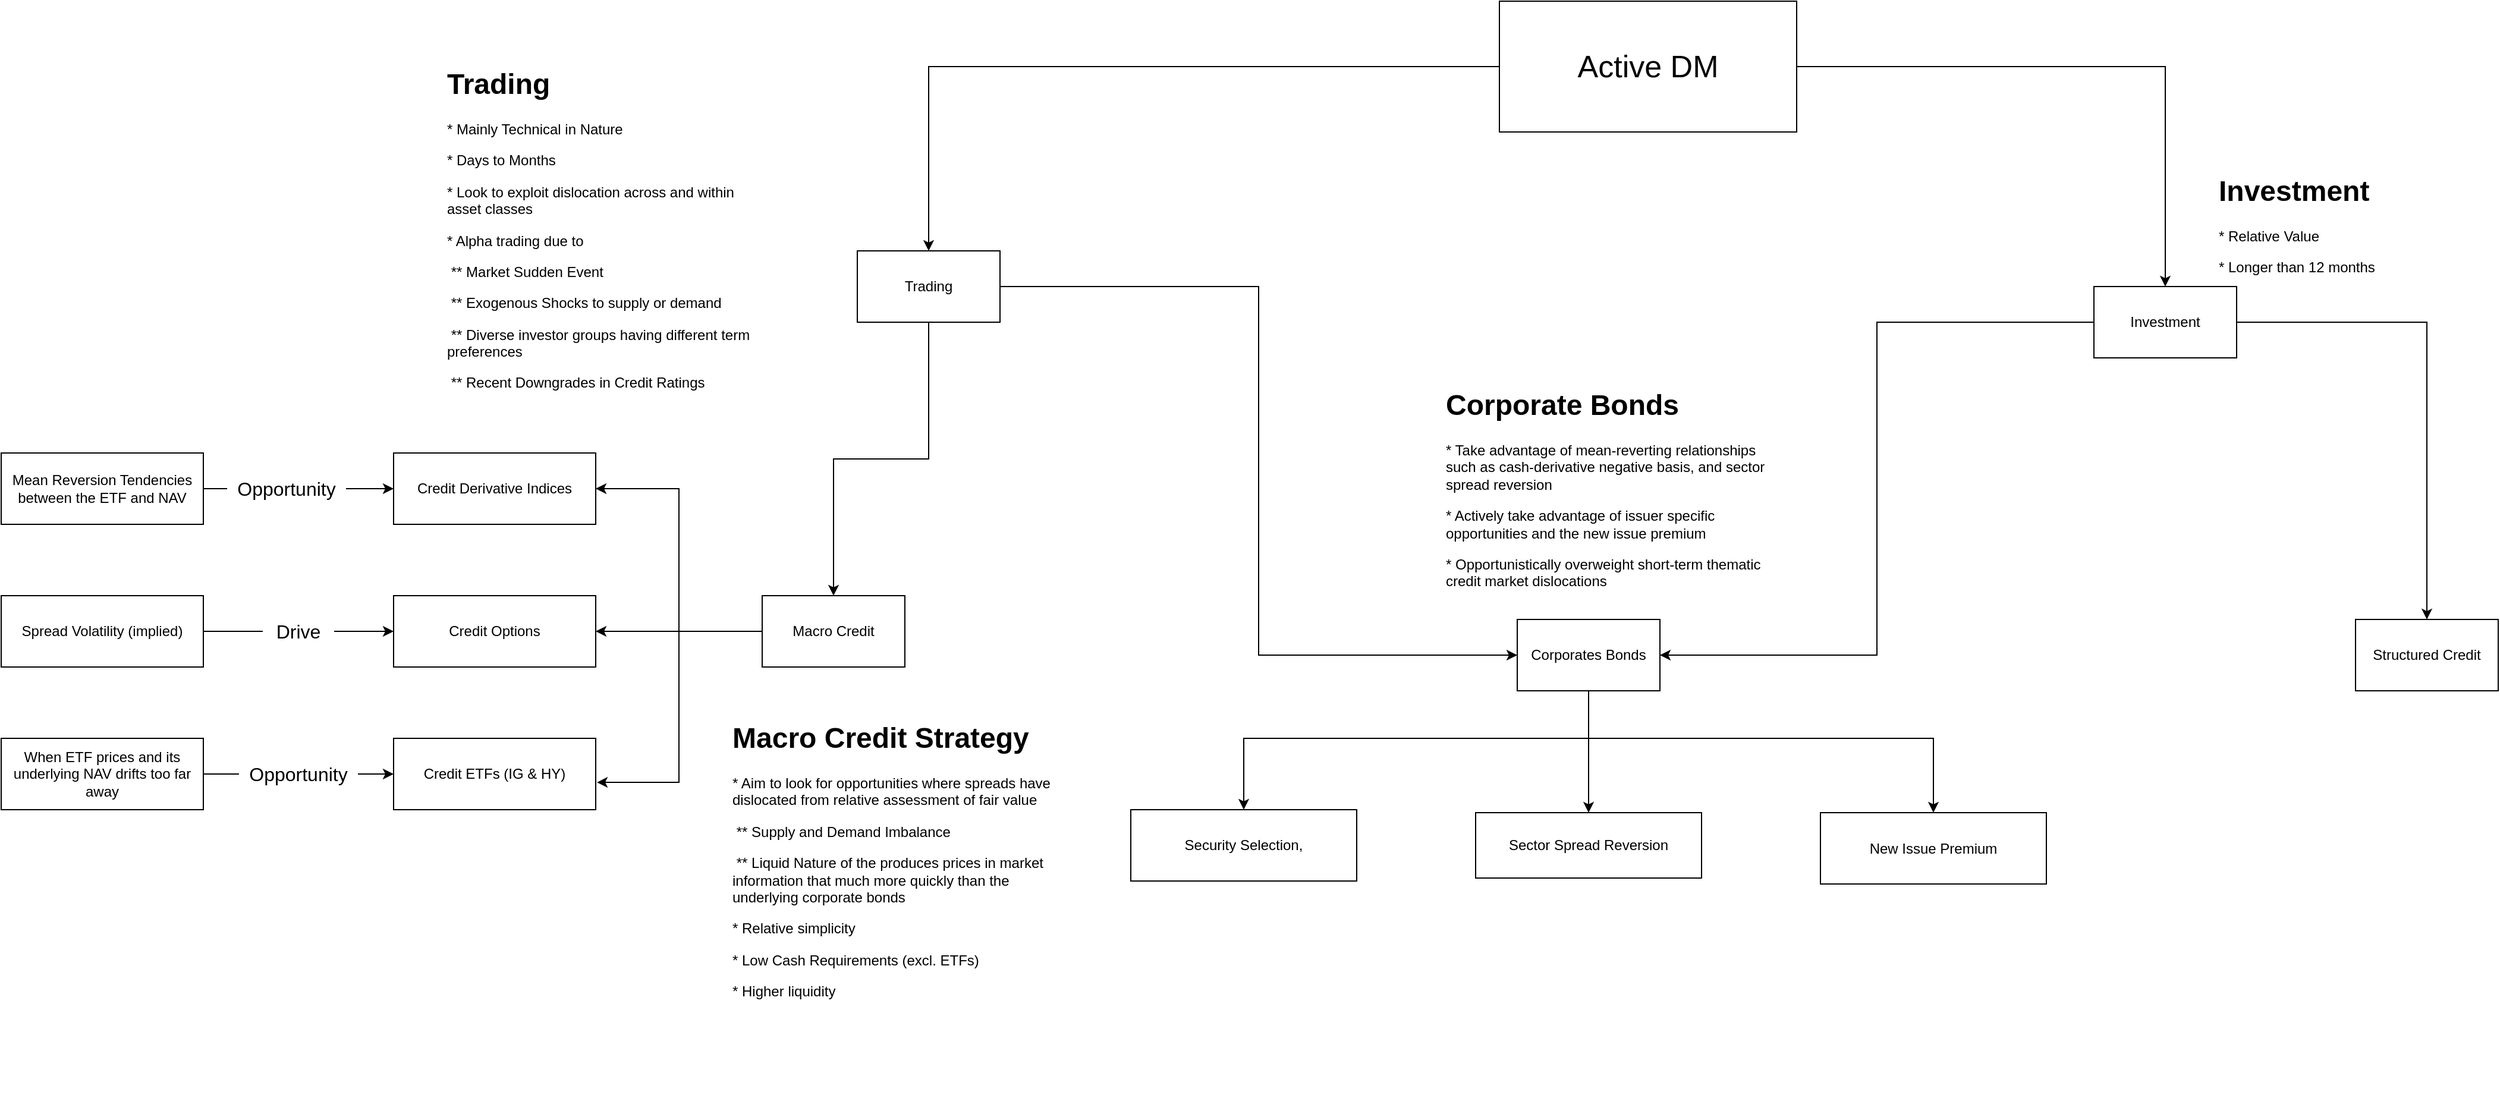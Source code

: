 <mxfile version="16.6.6" type="github">
  <diagram id="fhmz8rWZUhe7rHVmVunX" name="Page-1">
    <mxGraphModel dx="1897" dy="740" grid="1" gridSize="10" guides="1" tooltips="1" connect="1" arrows="1" fold="1" page="1" pageScale="1" pageWidth="850" pageHeight="1100" math="0" shadow="0">
      <root>
        <mxCell id="0" />
        <mxCell id="1" parent="0" />
        <mxCell id="Pd-UetmijkPzAP75kOQu-7" style="edgeStyle=orthogonalEdgeStyle;rounded=0;orthogonalLoop=1;jettySize=auto;html=1;" edge="1" parent="1" source="Pd-UetmijkPzAP75kOQu-1" target="Pd-UetmijkPzAP75kOQu-2">
          <mxGeometry relative="1" as="geometry" />
        </mxCell>
        <mxCell id="Pd-UetmijkPzAP75kOQu-8" style="edgeStyle=orthogonalEdgeStyle;rounded=0;orthogonalLoop=1;jettySize=auto;html=1;" edge="1" parent="1" source="Pd-UetmijkPzAP75kOQu-1" target="Pd-UetmijkPzAP75kOQu-3">
          <mxGeometry relative="1" as="geometry" />
        </mxCell>
        <mxCell id="Pd-UetmijkPzAP75kOQu-1" value="&lt;font style=&quot;font-size: 26px&quot;&gt;Active DM&lt;/font&gt;" style="whiteSpace=wrap;html=1;" vertex="1" parent="1">
          <mxGeometry x="620" y="60" width="250" height="110" as="geometry" />
        </mxCell>
        <mxCell id="Pd-UetmijkPzAP75kOQu-9" style="edgeStyle=orthogonalEdgeStyle;rounded=0;orthogonalLoop=1;jettySize=auto;html=1;" edge="1" parent="1" source="Pd-UetmijkPzAP75kOQu-2" target="Pd-UetmijkPzAP75kOQu-6">
          <mxGeometry relative="1" as="geometry" />
        </mxCell>
        <mxCell id="Pd-UetmijkPzAP75kOQu-17" style="edgeStyle=orthogonalEdgeStyle;rounded=0;orthogonalLoop=1;jettySize=auto;html=1;entryX=0;entryY=0.5;entryDx=0;entryDy=0;" edge="1" parent="1" source="Pd-UetmijkPzAP75kOQu-2" target="Pd-UetmijkPzAP75kOQu-10">
          <mxGeometry relative="1" as="geometry" />
        </mxCell>
        <mxCell id="Pd-UetmijkPzAP75kOQu-2" value="Trading" style="whiteSpace=wrap;html=1;" vertex="1" parent="1">
          <mxGeometry x="80" y="270" width="120" height="60" as="geometry" />
        </mxCell>
        <mxCell id="Pd-UetmijkPzAP75kOQu-15" style="edgeStyle=orthogonalEdgeStyle;rounded=0;orthogonalLoop=1;jettySize=auto;html=1;entryX=1;entryY=0.5;entryDx=0;entryDy=0;" edge="1" parent="1" source="Pd-UetmijkPzAP75kOQu-3" target="Pd-UetmijkPzAP75kOQu-10">
          <mxGeometry relative="1" as="geometry" />
        </mxCell>
        <mxCell id="Pd-UetmijkPzAP75kOQu-16" style="edgeStyle=orthogonalEdgeStyle;rounded=0;orthogonalLoop=1;jettySize=auto;html=1;" edge="1" parent="1" source="Pd-UetmijkPzAP75kOQu-3" target="Pd-UetmijkPzAP75kOQu-11">
          <mxGeometry relative="1" as="geometry" />
        </mxCell>
        <mxCell id="Pd-UetmijkPzAP75kOQu-3" value="Investment" style="whiteSpace=wrap;html=1;" vertex="1" parent="1">
          <mxGeometry x="1120" y="300" width="120" height="60" as="geometry" />
        </mxCell>
        <mxCell id="Pd-UetmijkPzAP75kOQu-4" value="&lt;h1&gt;Trading&lt;/h1&gt;&lt;p&gt;* Mainly Technical in Nature&lt;/p&gt;&lt;p&gt;* Days to Months&lt;/p&gt;&lt;p&gt;* Look to exploit dislocation across and within asset classes&lt;/p&gt;&lt;p&gt;* Alpha trading due to&lt;/p&gt;&lt;p&gt;&lt;span style=&quot;white-space: pre&quot;&gt;	&lt;/span&gt;** Market Sudden Event&lt;br&gt;&lt;/p&gt;&lt;p&gt;&lt;span style=&quot;white-space: pre&quot;&gt;	&lt;/span&gt;** Exogenous Shocks to supply or demand&lt;br&gt;&lt;/p&gt;&lt;p&gt;&lt;span style=&quot;white-space: pre&quot;&gt;	&lt;/span&gt;** Diverse investor groups having different term preferences&lt;br&gt;&lt;/p&gt;&lt;p&gt;&lt;span style=&quot;white-space: pre&quot;&gt;	&lt;/span&gt;** Recent Downgrades in Credit Ratings&lt;/p&gt;" style="text;html=1;strokeColor=none;fillColor=none;spacing=5;spacingTop=-20;whiteSpace=wrap;overflow=hidden;rounded=0;" vertex="1" parent="1">
          <mxGeometry x="-270" y="110" width="280" height="340" as="geometry" />
        </mxCell>
        <mxCell id="Pd-UetmijkPzAP75kOQu-5" value="&lt;h1&gt;Investment&lt;/h1&gt;&lt;p&gt;* Relative Value&lt;/p&gt;&lt;p&gt;* Longer than 12 months&lt;/p&gt;" style="text;html=1;strokeColor=none;fillColor=none;spacing=5;spacingTop=-20;whiteSpace=wrap;overflow=hidden;rounded=0;" vertex="1" parent="1">
          <mxGeometry x="1220" y="200" width="190" height="120" as="geometry" />
        </mxCell>
        <mxCell id="Pd-UetmijkPzAP75kOQu-21" style="edgeStyle=orthogonalEdgeStyle;rounded=0;orthogonalLoop=1;jettySize=auto;html=1;entryX=1;entryY=0.5;entryDx=0;entryDy=0;" edge="1" parent="1" source="Pd-UetmijkPzAP75kOQu-6" target="Pd-UetmijkPzAP75kOQu-18">
          <mxGeometry relative="1" as="geometry" />
        </mxCell>
        <mxCell id="Pd-UetmijkPzAP75kOQu-22" style="edgeStyle=orthogonalEdgeStyle;rounded=0;orthogonalLoop=1;jettySize=auto;html=1;" edge="1" parent="1" source="Pd-UetmijkPzAP75kOQu-6" target="Pd-UetmijkPzAP75kOQu-20">
          <mxGeometry relative="1" as="geometry" />
        </mxCell>
        <mxCell id="Pd-UetmijkPzAP75kOQu-23" style="edgeStyle=orthogonalEdgeStyle;rounded=0;orthogonalLoop=1;jettySize=auto;html=1;entryX=1.006;entryY=0.617;entryDx=0;entryDy=0;entryPerimeter=0;" edge="1" parent="1" source="Pd-UetmijkPzAP75kOQu-6" target="Pd-UetmijkPzAP75kOQu-19">
          <mxGeometry relative="1" as="geometry" />
        </mxCell>
        <mxCell id="Pd-UetmijkPzAP75kOQu-6" value="Macro Credit" style="whiteSpace=wrap;html=1;" vertex="1" parent="1">
          <mxGeometry y="560" width="120" height="60" as="geometry" />
        </mxCell>
        <mxCell id="Pd-UetmijkPzAP75kOQu-50" style="edgeStyle=orthogonalEdgeStyle;rounded=0;orthogonalLoop=1;jettySize=auto;html=1;fontSize=26;" edge="1" parent="1" source="Pd-UetmijkPzAP75kOQu-10" target="Pd-UetmijkPzAP75kOQu-46">
          <mxGeometry relative="1" as="geometry">
            <Array as="points">
              <mxPoint x="695" y="680" />
              <mxPoint x="405" y="680" />
            </Array>
          </mxGeometry>
        </mxCell>
        <mxCell id="Pd-UetmijkPzAP75kOQu-51" style="edgeStyle=orthogonalEdgeStyle;rounded=0;orthogonalLoop=1;jettySize=auto;html=1;fontSize=26;" edge="1" parent="1" source="Pd-UetmijkPzAP75kOQu-10" target="Pd-UetmijkPzAP75kOQu-47">
          <mxGeometry relative="1" as="geometry" />
        </mxCell>
        <mxCell id="Pd-UetmijkPzAP75kOQu-52" style="edgeStyle=orthogonalEdgeStyle;rounded=0;orthogonalLoop=1;jettySize=auto;html=1;fontSize=26;" edge="1" parent="1" source="Pd-UetmijkPzAP75kOQu-10" target="Pd-UetmijkPzAP75kOQu-48">
          <mxGeometry relative="1" as="geometry">
            <Array as="points">
              <mxPoint x="695" y="680" />
              <mxPoint x="985" y="680" />
            </Array>
          </mxGeometry>
        </mxCell>
        <mxCell id="Pd-UetmijkPzAP75kOQu-10" value="Corporates Bonds" style="whiteSpace=wrap;html=1;" vertex="1" parent="1">
          <mxGeometry x="635" y="580" width="120" height="60" as="geometry" />
        </mxCell>
        <mxCell id="Pd-UetmijkPzAP75kOQu-11" value="Structured Credit" style="whiteSpace=wrap;html=1;" vertex="1" parent="1">
          <mxGeometry x="1340" y="580" width="120" height="60" as="geometry" />
        </mxCell>
        <mxCell id="Pd-UetmijkPzAP75kOQu-18" value="Credit Derivative Indices" style="whiteSpace=wrap;html=1;" vertex="1" parent="1">
          <mxGeometry x="-310" y="440" width="170" height="60" as="geometry" />
        </mxCell>
        <mxCell id="Pd-UetmijkPzAP75kOQu-19" value="Credit ETFs (IG &amp;amp; HY)" style="whiteSpace=wrap;html=1;" vertex="1" parent="1">
          <mxGeometry x="-310" y="680" width="170" height="60" as="geometry" />
        </mxCell>
        <mxCell id="Pd-UetmijkPzAP75kOQu-20" value="Credit Options" style="whiteSpace=wrap;html=1;" vertex="1" parent="1">
          <mxGeometry x="-310" y="560" width="170" height="60" as="geometry" />
        </mxCell>
        <mxCell id="Pd-UetmijkPzAP75kOQu-24" value="&lt;h1&gt;Macro Credit Strategy&lt;/h1&gt;&lt;p&gt;* Aim to look for opportunities where spreads have dislocated from relative assessment of fair value&lt;/p&gt;&lt;p&gt;&lt;span style=&quot;white-space: pre&quot;&gt;	&lt;/span&gt;** Supply and Demand Imbalance&lt;/p&gt;&lt;p&gt;&lt;span style=&quot;white-space: pre&quot;&gt;	&lt;/span&gt;** Liquid Nature of the produces prices in market information that much more quickly than the underlying corporate bonds&lt;br&gt;&lt;/p&gt;&lt;p&gt;* Relative simplicity&lt;/p&gt;&lt;p&gt;* Low Cash Requirements (excl. ETFs)&lt;/p&gt;&lt;p&gt;* Higher liquidity&lt;/p&gt;" style="text;html=1;strokeColor=none;fillColor=none;spacing=5;spacingTop=-20;whiteSpace=wrap;overflow=hidden;rounded=0;" vertex="1" parent="1">
          <mxGeometry x="-30" y="660" width="280" height="340" as="geometry" />
        </mxCell>
        <mxCell id="Pd-UetmijkPzAP75kOQu-33" style="edgeStyle=orthogonalEdgeStyle;rounded=0;orthogonalLoop=1;jettySize=auto;html=1;fontSize=16;startArrow=none;" edge="1" parent="1" source="Pd-UetmijkPzAP75kOQu-34" target="Pd-UetmijkPzAP75kOQu-20">
          <mxGeometry relative="1" as="geometry" />
        </mxCell>
        <mxCell id="Pd-UetmijkPzAP75kOQu-26" value="Spread Volatility (implied)" style="whiteSpace=wrap;html=1;" vertex="1" parent="1">
          <mxGeometry x="-640" y="560" width="170" height="60" as="geometry" />
        </mxCell>
        <mxCell id="Pd-UetmijkPzAP75kOQu-34" value="Drive" style="text;html=1;strokeColor=none;fillColor=none;align=center;verticalAlign=middle;whiteSpace=wrap;rounded=0;fontSize=16;" vertex="1" parent="1">
          <mxGeometry x="-420" y="575" width="60" height="30" as="geometry" />
        </mxCell>
        <mxCell id="Pd-UetmijkPzAP75kOQu-35" value="" style="edgeStyle=orthogonalEdgeStyle;rounded=0;orthogonalLoop=1;jettySize=auto;html=1;fontSize=16;endArrow=none;" edge="1" parent="1" source="Pd-UetmijkPzAP75kOQu-26" target="Pd-UetmijkPzAP75kOQu-34">
          <mxGeometry relative="1" as="geometry">
            <mxPoint x="-510" y="590" as="sourcePoint" />
            <mxPoint x="-310" y="590" as="targetPoint" />
          </mxGeometry>
        </mxCell>
        <mxCell id="Pd-UetmijkPzAP75kOQu-37" style="edgeStyle=orthogonalEdgeStyle;rounded=0;orthogonalLoop=1;jettySize=auto;html=1;fontSize=16;startArrow=none;" edge="1" parent="1" source="Pd-UetmijkPzAP75kOQu-38" target="Pd-UetmijkPzAP75kOQu-19">
          <mxGeometry relative="1" as="geometry" />
        </mxCell>
        <mxCell id="Pd-UetmijkPzAP75kOQu-36" value="When ETF prices and its underlying NAV drifts too far away" style="whiteSpace=wrap;html=1;" vertex="1" parent="1">
          <mxGeometry x="-640" y="680" width="170" height="60" as="geometry" />
        </mxCell>
        <mxCell id="Pd-UetmijkPzAP75kOQu-38" value="Opportunity" style="text;html=1;strokeColor=none;fillColor=none;align=center;verticalAlign=middle;whiteSpace=wrap;rounded=0;fontSize=16;" vertex="1" parent="1">
          <mxGeometry x="-440" y="695" width="100" height="30" as="geometry" />
        </mxCell>
        <mxCell id="Pd-UetmijkPzAP75kOQu-39" value="" style="edgeStyle=orthogonalEdgeStyle;rounded=0;orthogonalLoop=1;jettySize=auto;html=1;fontSize=16;endArrow=none;" edge="1" parent="1" source="Pd-UetmijkPzAP75kOQu-36" target="Pd-UetmijkPzAP75kOQu-38">
          <mxGeometry relative="1" as="geometry">
            <mxPoint x="-470" y="710" as="sourcePoint" />
            <mxPoint x="-310" y="710" as="targetPoint" />
          </mxGeometry>
        </mxCell>
        <mxCell id="Pd-UetmijkPzAP75kOQu-41" style="edgeStyle=orthogonalEdgeStyle;rounded=0;orthogonalLoop=1;jettySize=auto;html=1;fontSize=16;startArrow=none;" edge="1" parent="1" source="Pd-UetmijkPzAP75kOQu-42" target="Pd-UetmijkPzAP75kOQu-18">
          <mxGeometry relative="1" as="geometry" />
        </mxCell>
        <mxCell id="Pd-UetmijkPzAP75kOQu-40" value="Mean Reversion Tendencies between the ETF and NAV" style="whiteSpace=wrap;html=1;" vertex="1" parent="1">
          <mxGeometry x="-640" y="440" width="170" height="60" as="geometry" />
        </mxCell>
        <mxCell id="Pd-UetmijkPzAP75kOQu-42" value="Opportunity" style="text;html=1;strokeColor=none;fillColor=none;align=center;verticalAlign=middle;whiteSpace=wrap;rounded=0;fontSize=16;" vertex="1" parent="1">
          <mxGeometry x="-450" y="455" width="100" height="30" as="geometry" />
        </mxCell>
        <mxCell id="Pd-UetmijkPzAP75kOQu-43" value="" style="edgeStyle=orthogonalEdgeStyle;rounded=0;orthogonalLoop=1;jettySize=auto;html=1;fontSize=16;endArrow=none;" edge="1" parent="1" source="Pd-UetmijkPzAP75kOQu-40" target="Pd-UetmijkPzAP75kOQu-42">
          <mxGeometry relative="1" as="geometry">
            <mxPoint x="-470" y="470" as="sourcePoint" />
            <mxPoint x="-310" y="470" as="targetPoint" />
          </mxGeometry>
        </mxCell>
        <mxCell id="Pd-UetmijkPzAP75kOQu-45" value="&lt;h1&gt;Corporate Bonds&lt;/h1&gt;&lt;p&gt;* Take advantage of mean-reverting relationships such as cash-derivative negative basis, and sector spread reversion&lt;/p&gt;&lt;p&gt;* Actively take advantage of issuer specific opportunities and the new issue premium&lt;/p&gt;&lt;p&gt;* Opportunistically overweight short-term thematic credit market dislocations&lt;/p&gt;" style="text;html=1;strokeColor=none;fillColor=none;spacing=5;spacingTop=-20;whiteSpace=wrap;overflow=hidden;rounded=0;" vertex="1" parent="1">
          <mxGeometry x="570" y="380" width="280" height="180" as="geometry" />
        </mxCell>
        <mxCell id="Pd-UetmijkPzAP75kOQu-46" value="Security Selection," style="whiteSpace=wrap;html=1;" vertex="1" parent="1">
          <mxGeometry x="310" y="740" width="190" height="60" as="geometry" />
        </mxCell>
        <mxCell id="Pd-UetmijkPzAP75kOQu-47" value="Sector Spread Reversion" style="whiteSpace=wrap;html=1;" vertex="1" parent="1">
          <mxGeometry x="600" y="742.5" width="190" height="55" as="geometry" />
        </mxCell>
        <mxCell id="Pd-UetmijkPzAP75kOQu-48" value="New Issue Premium" style="whiteSpace=wrap;html=1;" vertex="1" parent="1">
          <mxGeometry x="890" y="742.5" width="190" height="60" as="geometry" />
        </mxCell>
      </root>
    </mxGraphModel>
  </diagram>
</mxfile>
